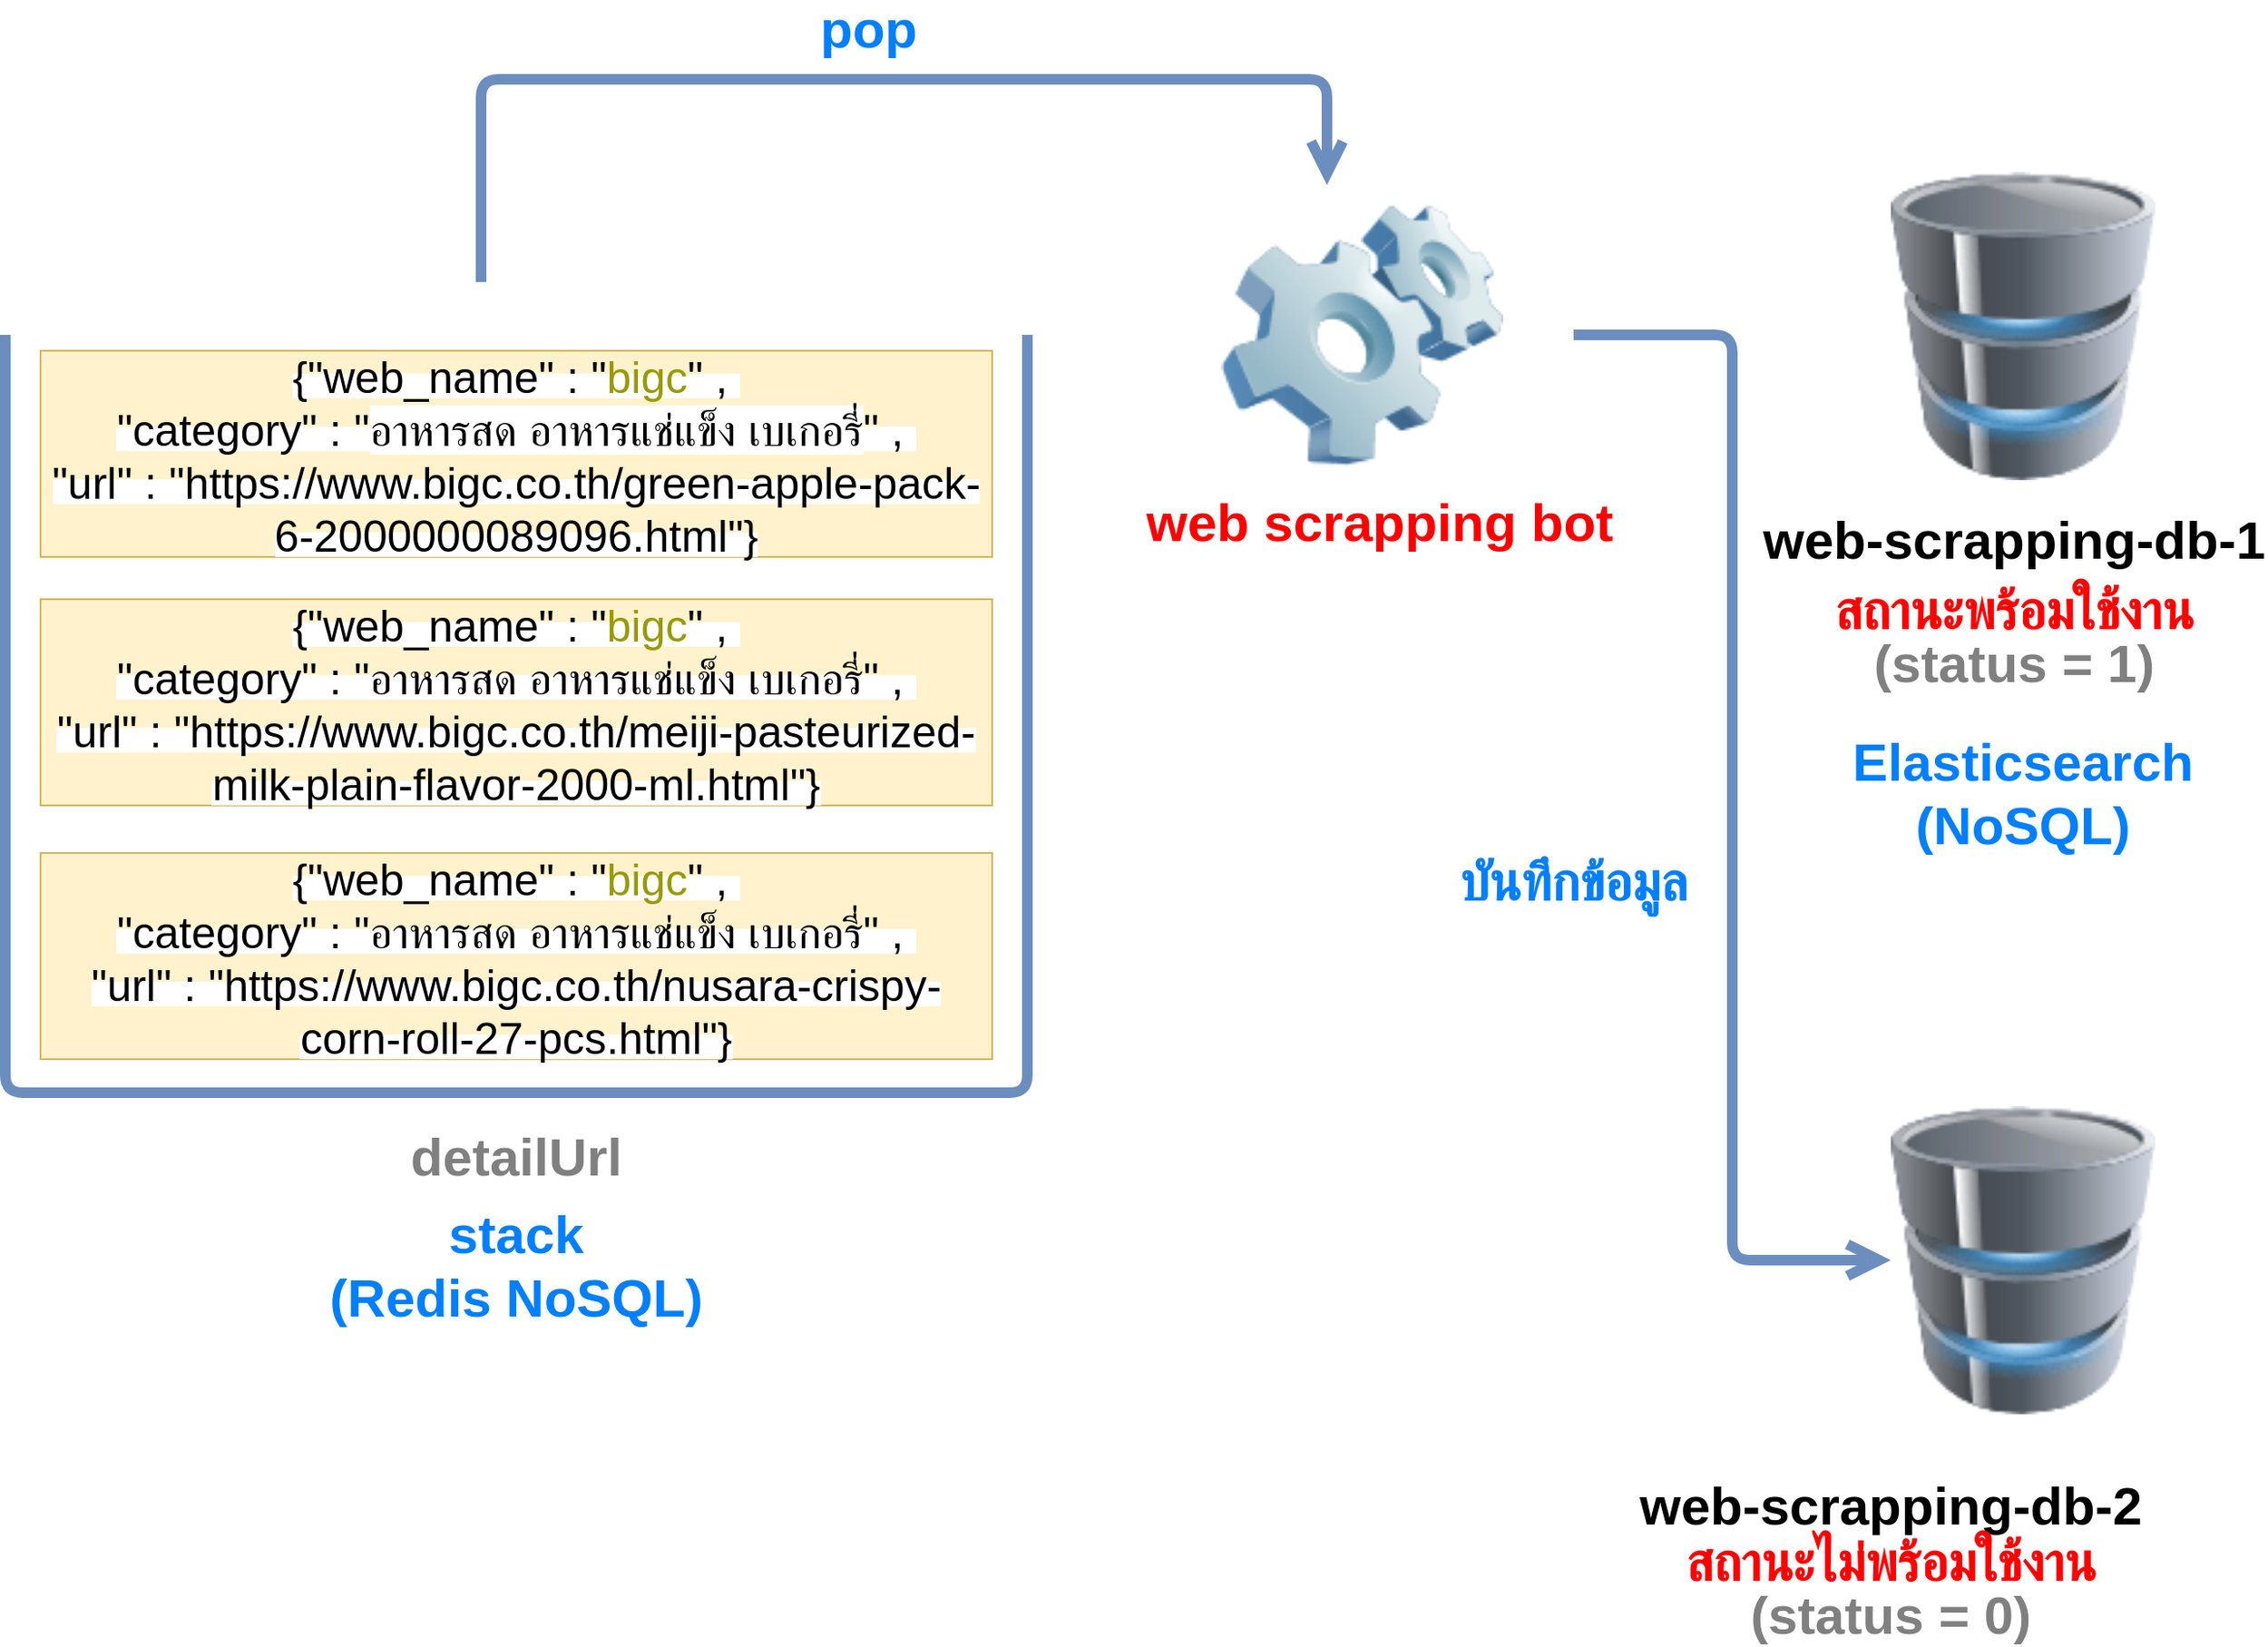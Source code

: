 <mxfile version="14.6.13" type="device"><diagram id="iQ2dLM8hV73-QOcav94n" name="Page-1"><mxGraphModel dx="1602" dy="1026" grid="1" gridSize="10" guides="1" tooltips="1" connect="1" arrows="1" fold="1" page="1" pageScale="1" pageWidth="1920" pageHeight="1200" math="0" shadow="0"><root><mxCell id="0"/><mxCell id="1" parent="0"/><mxCell id="Zpjbjc9W0eAHBtDMECOh-4" value="" style="image;html=1;image=img/lib/clip_art/computers/Database_128x128.png" parent="1" vertex="1"><mxGeometry x="1740" y="130" width="150" height="210" as="geometry"/></mxCell><mxCell id="Zpjbjc9W0eAHBtDMECOh-11" value="" style="image;html=1;image=img/lib/clip_art/computers/Software_128x128.png" parent="1" vertex="1"><mxGeometry x="1360" y="160" width="160" height="160" as="geometry"/></mxCell><mxCell id="Zpjbjc9W0eAHBtDMECOh-29" value="" style="endArrow=open;endFill=1;endSize=12;html=1;strokeWidth=6;fillColor=#dae8fc;strokeColor=#6c8ebf;edgeStyle=orthogonalEdgeStyle;" parent="1" edge="1"><mxGeometry width="160" relative="1" as="geometry"><mxPoint x="940" y="210" as="sourcePoint"/><mxPoint x="1420" y="155" as="targetPoint"/><Array as="points"><mxPoint x="940" y="155"/><mxPoint x="940" y="95"/><mxPoint x="1420" y="95"/></Array></mxGeometry></mxCell><mxCell id="Zpjbjc9W0eAHBtDMECOh-34" value="pop" style="text;align=center;fontStyle=1;verticalAlign=middle;spacingLeft=3;spacingRight=3;strokeColor=none;rotatable=0;points=[[0,0.5],[1,0.5]];portConstraint=eastwest;fontSize=30;fontColor=#007FFF;" parent="1" vertex="1"><mxGeometry x="1120" y="50" width="80" height="26" as="geometry"/></mxCell><mxCell id="Zpjbjc9W0eAHBtDMECOh-39" value="web scrapping bot" style="text;align=center;fontStyle=1;verticalAlign=middle;spacingLeft=3;spacingRight=3;strokeColor=none;rotatable=0;points=[[0,0.5],[1,0.5]];portConstraint=eastwest;fontSize=30;fontColor=#FF0000;" parent="1" vertex="1"><mxGeometry x="1410" y="330" width="80" height="26" as="geometry"/></mxCell><mxCell id="Zpjbjc9W0eAHBtDMECOh-43" value="Elasticsearch&#10;(NoSQL)" style="text;align=center;fontStyle=1;verticalAlign=middle;spacingLeft=3;spacingRight=3;strokeColor=none;rotatable=0;points=[[0,0.5],[1,0.5]];portConstraint=eastwest;fontSize=30;fontColor=#007FFF;" parent="1" vertex="1"><mxGeometry x="1775" y="484" width="80" height="26" as="geometry"/></mxCell><mxCell id="Zpjbjc9W0eAHBtDMECOh-45" value="บันทึกข้อมูล" style="text;align=center;fontStyle=1;verticalAlign=middle;spacingLeft=3;spacingRight=3;strokeColor=none;rotatable=0;points=[[0,0.5],[1,0.5]];portConstraint=eastwest;fontSize=30;fontColor=#007FFF;" parent="1" vertex="1"><mxGeometry x="1520" y="534" width="80" height="26" as="geometry"/></mxCell><mxCell id="n6GVRLKgHHoVFq_RBHY--2" value="" style="image;html=1;image=img/lib/clip_art/computers/Database_128x128.png" parent="1" vertex="1"><mxGeometry x="1740" y="660" width="150" height="210" as="geometry"/></mxCell><mxCell id="n6GVRLKgHHoVFq_RBHY--6" value="" style="endArrow=open;endFill=1;endSize=12;html=1;strokeWidth=6;fillColor=#dae8fc;strokeColor=#6c8ebf;edgeStyle=orthogonalEdgeStyle;entryX=0;entryY=0.5;entryDx=0;entryDy=0;" parent="1" target="n6GVRLKgHHoVFq_RBHY--2" edge="1"><mxGeometry width="160" relative="1" as="geometry"><mxPoint x="1559.93" y="240" as="sourcePoint"/><mxPoint x="1720.07" y="300.14" as="targetPoint"/><Array as="points"><mxPoint x="1650" y="240"/><mxPoint x="1650" y="765"/></Array></mxGeometry></mxCell><mxCell id="n6GVRLKgHHoVFq_RBHY--7" value="web-scrapping-db-1" style="text;align=center;fontStyle=1;verticalAlign=middle;spacingLeft=3;spacingRight=3;strokeColor=none;rotatable=0;points=[[0,0.5],[1,0.5]];portConstraint=eastwest;fontSize=30;" parent="1" vertex="1"><mxGeometry x="1770" y="340" width="80" height="26" as="geometry"/></mxCell><mxCell id="n6GVRLKgHHoVFq_RBHY--8" value="web-scrapping-db-2" style="text;align=center;fontStyle=1;verticalAlign=middle;spacingLeft=3;spacingRight=3;strokeColor=none;rotatable=0;points=[[0,0.5],[1,0.5]];portConstraint=eastwest;fontSize=30;" parent="1" vertex="1"><mxGeometry x="1700" y="888" width="80" height="26" as="geometry"/></mxCell><mxCell id="n6GVRLKgHHoVFq_RBHY--12" value="สถานะพร้อมใช้งาน" style="text;align=center;fontStyle=1;verticalAlign=middle;spacingLeft=3;spacingRight=3;strokeColor=none;rotatable=0;points=[[0,0.5],[1,0.5]];portConstraint=eastwest;fontSize=30;fontColor=#FF0000;" parent="1" vertex="1"><mxGeometry x="1770" y="380" width="80" height="26" as="geometry"/></mxCell><mxCell id="n6GVRLKgHHoVFq_RBHY--13" value="สถานะไม่พร้อมใช้งาน" style="text;align=center;fontStyle=1;verticalAlign=middle;spacingLeft=3;spacingRight=3;strokeColor=none;rotatable=0;points=[[0,0.5],[1,0.5]];portConstraint=eastwest;fontSize=30;fontColor=#FF0000;" parent="1" vertex="1"><mxGeometry x="1700" y="920" width="80" height="26" as="geometry"/></mxCell><mxCell id="sEQXepPLKC5mSOnWWtxJ-1" value="(status = 0)" style="text;align=center;fontStyle=1;verticalAlign=middle;spacingLeft=3;spacingRight=3;strokeColor=none;rotatable=0;points=[[0,0.5],[1,0.5]];portConstraint=eastwest;fontSize=30;fontColor=#808080;" parent="1" vertex="1"><mxGeometry x="1700" y="950" width="80" height="26" as="geometry"/></mxCell><mxCell id="sEQXepPLKC5mSOnWWtxJ-2" value="(status = 1)" style="text;align=center;fontStyle=1;verticalAlign=middle;spacingLeft=3;spacingRight=3;strokeColor=none;rotatable=0;points=[[0,0.5],[1,0.5]];portConstraint=eastwest;fontSize=30;fontColor=#808080;" parent="1" vertex="1"><mxGeometry x="1770" y="410" width="80" height="26" as="geometry"/></mxCell><mxCell id="AzfX0wuDp-981wPWYLqY-1" value="" style="endArrow=none;html=1;strokeColor=#6C8EBF;strokeWidth=6;edgeStyle=orthogonalEdgeStyle;" edge="1" parent="1"><mxGeometry width="50" height="50" relative="1" as="geometry"><mxPoint x="1250" y="240" as="sourcePoint"/><mxPoint x="670" y="240" as="targetPoint"/><Array as="points"><mxPoint x="1250" y="670"/><mxPoint x="670" y="670"/></Array></mxGeometry></mxCell><mxCell id="AzfX0wuDp-981wPWYLqY-8" value="stack&#10;(Redis NoSQL)" style="text;align=center;fontStyle=1;verticalAlign=middle;spacingLeft=3;spacingRight=3;strokeColor=none;rotatable=0;points=[[0,0.5],[1,0.5]];portConstraint=eastwest;fontSize=30;fontColor=#007FFF;" vertex="1" parent="1"><mxGeometry x="920" y="752" width="80" height="26" as="geometry"/></mxCell><mxCell id="AzfX0wuDp-981wPWYLqY-9" value="detailUrl" style="text;align=center;fontStyle=1;verticalAlign=middle;spacingLeft=3;spacingRight=3;strokeColor=none;rotatable=0;points=[[0,0.5],[1,0.5]];portConstraint=eastwest;fontSize=30;fontColor=#808080;" vertex="1" parent="1"><mxGeometry x="920" y="690" width="80" height="26" as="geometry"/></mxCell><mxCell id="AzfX0wuDp-981wPWYLqY-10" value="&lt;span style=&quot;text-align: left ; background-color: rgb(255 , 255 , 255)&quot;&gt;&lt;font&gt;&lt;span style=&quot;font-size: 25px&quot;&gt;{&quot;web_name&quot; : &quot;&lt;font color=&quot;#999900&quot;&gt;bigc&lt;/font&gt;&quot; ,&amp;nbsp;&lt;/span&gt;&lt;br&gt;&lt;span style=&quot;font-size: 25px&quot;&gt;&quot;category&quot; : &quot;อาหารสด อาหารแช่แข็ง เบเกอรี่&lt;/span&gt;&lt;span style=&quot;font-size: 25px&quot;&gt;&quot; ,&amp;nbsp;&lt;/span&gt;&lt;br&gt;&lt;font&gt;&lt;span style=&quot;font-size: 25px&quot;&gt;&quot;url&quot; : &quot;https://www.bigc.co.th/nusara-crispy-corn-roll-27-pcs.html&lt;/span&gt;&lt;/font&gt;&lt;span style=&quot;font-size: 25px&quot;&gt;&quot;}&lt;/span&gt;&lt;br&gt;&lt;/font&gt;&lt;/span&gt;" style="rounded=0;whiteSpace=wrap;html=1;strokeColor=#d6b656;fillColor=#fff2cc;" vertex="1" parent="1"><mxGeometry x="690" y="534" width="540" height="117" as="geometry"/></mxCell><mxCell id="AzfX0wuDp-981wPWYLqY-11" value="&lt;span style=&quot;text-align: left ; background-color: rgb(255 , 255 , 255)&quot;&gt;&lt;font&gt;&lt;span style=&quot;font-size: 25px&quot;&gt;{&quot;web_name&quot; : &quot;&lt;font color=&quot;#999900&quot;&gt;bigc&lt;/font&gt;&quot; ,&amp;nbsp;&lt;/span&gt;&lt;br&gt;&lt;span style=&quot;font-size: 25px&quot;&gt;&quot;category&quot; : &quot;อาหารสด อาหารแช่แข็ง เบเกอรี่&lt;/span&gt;&lt;span style=&quot;font-size: 25px&quot;&gt;&quot; ,&amp;nbsp;&lt;/span&gt;&lt;br&gt;&lt;font&gt;&lt;span style=&quot;font-size: 25px&quot;&gt;&quot;url&quot; : &quot;https://www.bigc.co.th/meiji-pasteurized-milk-plain-flavor-2000-ml.html&lt;/span&gt;&lt;/font&gt;&lt;span style=&quot;font-size: 25px&quot;&gt;&quot;}&lt;/span&gt;&lt;br&gt;&lt;/font&gt;&lt;/span&gt;" style="rounded=0;whiteSpace=wrap;html=1;strokeColor=#d6b656;fillColor=#fff2cc;" vertex="1" parent="1"><mxGeometry x="690" y="390" width="540" height="117" as="geometry"/></mxCell><mxCell id="AzfX0wuDp-981wPWYLqY-12" value="&lt;span style=&quot;text-align: left ; background-color: rgb(255 , 255 , 255)&quot;&gt;&lt;font&gt;&lt;span style=&quot;font-size: 25px&quot;&gt;{&quot;web_name&quot; : &quot;&lt;font color=&quot;#999900&quot;&gt;bigc&lt;/font&gt;&quot; ,&amp;nbsp;&lt;/span&gt;&lt;br&gt;&lt;span style=&quot;font-size: 25px&quot;&gt;&quot;category&quot; : &quot;&lt;/span&gt;&lt;/font&gt;&lt;/span&gt;&lt;span style=&quot;font-size: 25px ; text-align: left ; background-color: rgb(255 , 255 , 255)&quot;&gt;อาหารสด อาหารแช่แข็ง เบเกอรี่&lt;/span&gt;&lt;span style=&quot;text-align: left ; background-color: rgb(255 , 255 , 255)&quot;&gt;&lt;font&gt;&lt;span style=&quot;font-size: 25px&quot;&gt;&quot; ,&amp;nbsp;&lt;br&gt;&lt;/span&gt;&lt;font&gt;&lt;span style=&quot;font-size: 25px&quot;&gt;&quot;url&quot; : &quot;https://www.bigc.co.th/green-apple-pack-6-2000000089096.html&lt;/span&gt;&lt;/font&gt;&lt;span style=&quot;font-size: 25px&quot;&gt;&quot;}&lt;/span&gt;&lt;br&gt;&lt;/font&gt;&lt;/span&gt;" style="rounded=0;whiteSpace=wrap;html=1;strokeColor=#d6b656;fillColor=#fff2cc;" vertex="1" parent="1"><mxGeometry x="690" y="249" width="540" height="117" as="geometry"/></mxCell></root></mxGraphModel></diagram></mxfile>